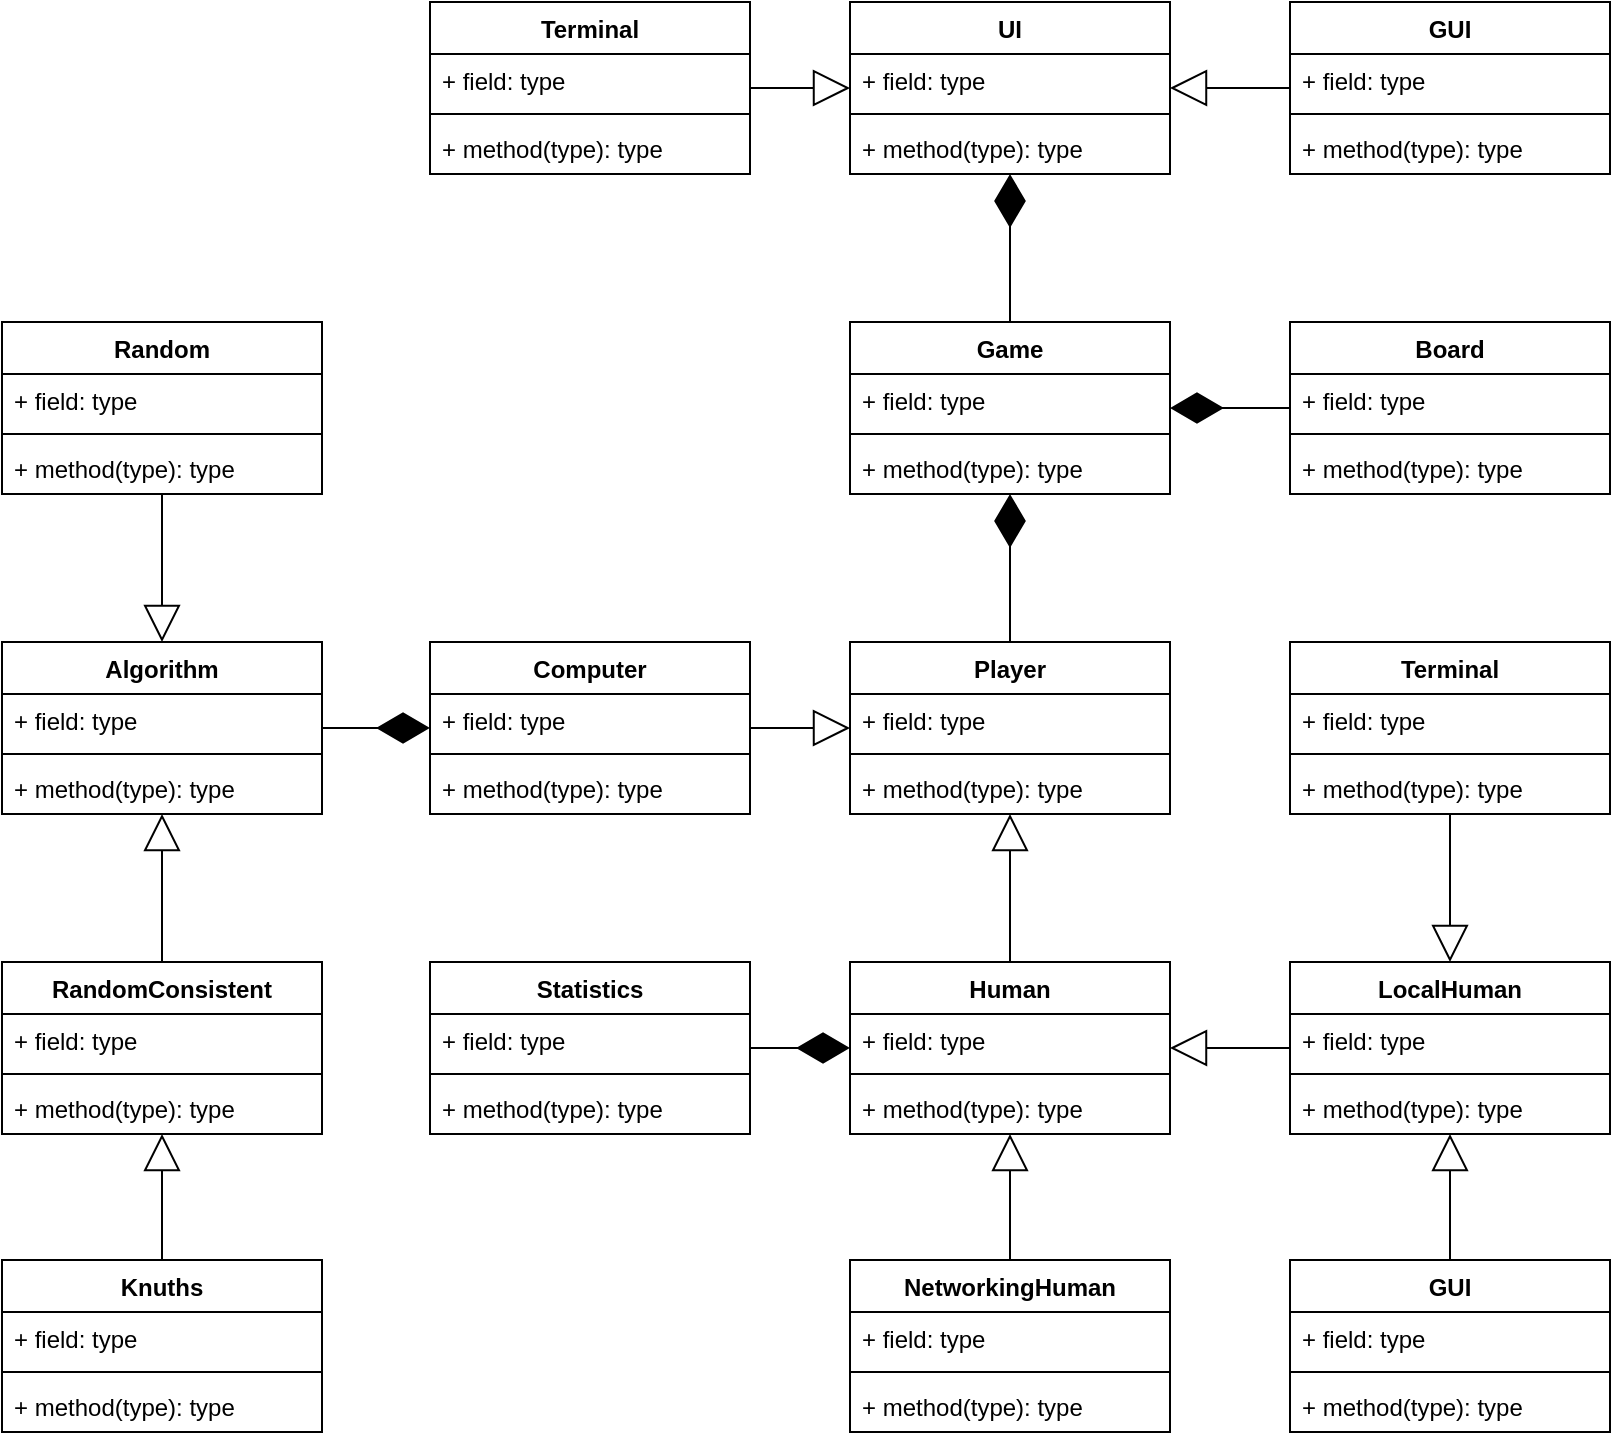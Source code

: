<mxfile>
    <diagram id="Xtzwa6VVvoEg-6TvjeYF" name="Page-1">
        <mxGraphModel dx="726" dy="509" grid="1" gridSize="10" guides="1" tooltips="1" connect="1" arrows="1" fold="1" page="1" pageScale="1" pageWidth="827" pageHeight="1169" math="0" shadow="0">
            <root>
                <mxCell id="0"/>
                <mxCell id="1" parent="0"/>
                <mxCell id="zvh0BNXRaEqvuYk_ANei-2" value="Game" style="swimlane;fontStyle=1;align=center;verticalAlign=top;childLayout=stackLayout;horizontal=1;startSize=26;horizontalStack=0;resizeParent=1;resizeParentMax=0;resizeLast=0;collapsible=1;marginBottom=0;" parent="1" vertex="1">
                    <mxGeometry x="434" y="170" width="160" height="86" as="geometry"/>
                </mxCell>
                <mxCell id="zvh0BNXRaEqvuYk_ANei-3" value="+ field: type" style="text;strokeColor=none;fillColor=none;align=left;verticalAlign=top;spacingLeft=4;spacingRight=4;overflow=hidden;rotatable=0;points=[[0,0.5],[1,0.5]];portConstraint=eastwest;" parent="zvh0BNXRaEqvuYk_ANei-2" vertex="1">
                    <mxGeometry y="26" width="160" height="26" as="geometry"/>
                </mxCell>
                <mxCell id="zvh0BNXRaEqvuYk_ANei-4" value="" style="line;strokeWidth=1;fillColor=none;align=left;verticalAlign=middle;spacingTop=-1;spacingLeft=3;spacingRight=3;rotatable=0;labelPosition=right;points=[];portConstraint=eastwest;" parent="zvh0BNXRaEqvuYk_ANei-2" vertex="1">
                    <mxGeometry y="52" width="160" height="8" as="geometry"/>
                </mxCell>
                <mxCell id="zvh0BNXRaEqvuYk_ANei-5" value="+ method(type): type" style="text;strokeColor=none;fillColor=none;align=left;verticalAlign=top;spacingLeft=4;spacingRight=4;overflow=hidden;rotatable=0;points=[[0,0.5],[1,0.5]];portConstraint=eastwest;" parent="zvh0BNXRaEqvuYk_ANei-2" vertex="1">
                    <mxGeometry y="60" width="160" height="26" as="geometry"/>
                </mxCell>
                <mxCell id="zvh0BNXRaEqvuYk_ANei-6" value="Terminal" style="swimlane;fontStyle=1;align=center;verticalAlign=top;childLayout=stackLayout;horizontal=1;startSize=26;horizontalStack=0;resizeParent=1;resizeParentMax=0;resizeLast=0;collapsible=1;marginBottom=0;" parent="1" vertex="1">
                    <mxGeometry x="654" y="330" width="160" height="86" as="geometry"/>
                </mxCell>
                <mxCell id="zvh0BNXRaEqvuYk_ANei-7" value="+ field: type" style="text;strokeColor=none;fillColor=none;align=left;verticalAlign=top;spacingLeft=4;spacingRight=4;overflow=hidden;rotatable=0;points=[[0,0.5],[1,0.5]];portConstraint=eastwest;" parent="zvh0BNXRaEqvuYk_ANei-6" vertex="1">
                    <mxGeometry y="26" width="160" height="26" as="geometry"/>
                </mxCell>
                <mxCell id="zvh0BNXRaEqvuYk_ANei-8" value="" style="line;strokeWidth=1;fillColor=none;align=left;verticalAlign=middle;spacingTop=-1;spacingLeft=3;spacingRight=3;rotatable=0;labelPosition=right;points=[];portConstraint=eastwest;" parent="zvh0BNXRaEqvuYk_ANei-6" vertex="1">
                    <mxGeometry y="52" width="160" height="8" as="geometry"/>
                </mxCell>
                <mxCell id="zvh0BNXRaEqvuYk_ANei-9" value="+ method(type): type" style="text;strokeColor=none;fillColor=none;align=left;verticalAlign=top;spacingLeft=4;spacingRight=4;overflow=hidden;rotatable=0;points=[[0,0.5],[1,0.5]];portConstraint=eastwest;" parent="zvh0BNXRaEqvuYk_ANei-6" vertex="1">
                    <mxGeometry y="60" width="160" height="26" as="geometry"/>
                </mxCell>
                <mxCell id="zvh0BNXRaEqvuYk_ANei-10" value="GUI" style="swimlane;fontStyle=1;align=center;verticalAlign=top;childLayout=stackLayout;horizontal=1;startSize=26;horizontalStack=0;resizeParent=1;resizeParentMax=0;resizeLast=0;collapsible=1;marginBottom=0;" parent="1" vertex="1">
                    <mxGeometry x="654" y="639" width="160" height="86" as="geometry"/>
                </mxCell>
                <mxCell id="zvh0BNXRaEqvuYk_ANei-11" value="+ field: type" style="text;strokeColor=none;fillColor=none;align=left;verticalAlign=top;spacingLeft=4;spacingRight=4;overflow=hidden;rotatable=0;points=[[0,0.5],[1,0.5]];portConstraint=eastwest;" parent="zvh0BNXRaEqvuYk_ANei-10" vertex="1">
                    <mxGeometry y="26" width="160" height="26" as="geometry"/>
                </mxCell>
                <mxCell id="zvh0BNXRaEqvuYk_ANei-12" value="" style="line;strokeWidth=1;fillColor=none;align=left;verticalAlign=middle;spacingTop=-1;spacingLeft=3;spacingRight=3;rotatable=0;labelPosition=right;points=[];portConstraint=eastwest;" parent="zvh0BNXRaEqvuYk_ANei-10" vertex="1">
                    <mxGeometry y="52" width="160" height="8" as="geometry"/>
                </mxCell>
                <mxCell id="zvh0BNXRaEqvuYk_ANei-13" value="+ method(type): type" style="text;strokeColor=none;fillColor=none;align=left;verticalAlign=top;spacingLeft=4;spacingRight=4;overflow=hidden;rotatable=0;points=[[0,0.5],[1,0.5]];portConstraint=eastwest;" parent="zvh0BNXRaEqvuYk_ANei-10" vertex="1">
                    <mxGeometry y="60" width="160" height="26" as="geometry"/>
                </mxCell>
                <mxCell id="zvh0BNXRaEqvuYk_ANei-28" value="Computer" style="swimlane;fontStyle=1;align=center;verticalAlign=top;childLayout=stackLayout;horizontal=1;startSize=26;horizontalStack=0;resizeParent=1;resizeParentMax=0;resizeLast=0;collapsible=1;marginBottom=0;" parent="1" vertex="1">
                    <mxGeometry x="224" y="330" width="160" height="86" as="geometry"/>
                </mxCell>
                <mxCell id="zvh0BNXRaEqvuYk_ANei-29" value="+ field: type" style="text;strokeColor=none;fillColor=none;align=left;verticalAlign=top;spacingLeft=4;spacingRight=4;overflow=hidden;rotatable=0;points=[[0,0.5],[1,0.5]];portConstraint=eastwest;" parent="zvh0BNXRaEqvuYk_ANei-28" vertex="1">
                    <mxGeometry y="26" width="160" height="26" as="geometry"/>
                </mxCell>
                <mxCell id="zvh0BNXRaEqvuYk_ANei-30" value="" style="line;strokeWidth=1;fillColor=none;align=left;verticalAlign=middle;spacingTop=-1;spacingLeft=3;spacingRight=3;rotatable=0;labelPosition=right;points=[];portConstraint=eastwest;" parent="zvh0BNXRaEqvuYk_ANei-28" vertex="1">
                    <mxGeometry y="52" width="160" height="8" as="geometry"/>
                </mxCell>
                <mxCell id="zvh0BNXRaEqvuYk_ANei-31" value="+ method(type): type" style="text;strokeColor=none;fillColor=none;align=left;verticalAlign=top;spacingLeft=4;spacingRight=4;overflow=hidden;rotatable=0;points=[[0,0.5],[1,0.5]];portConstraint=eastwest;" parent="zvh0BNXRaEqvuYk_ANei-28" vertex="1">
                    <mxGeometry y="60" width="160" height="26" as="geometry"/>
                </mxCell>
                <mxCell id="zvh0BNXRaEqvuYk_ANei-32" value="" style="endArrow=diamondThin;endFill=1;endSize=24;html=1;rounded=0;exitX=0.5;exitY=0;exitDx=0;exitDy=0;" parent="1" source="a4NBhfSJMRjFoHTR3aRK-1" target="zvh0BNXRaEqvuYk_ANei-2" edge="1">
                    <mxGeometry width="160" relative="1" as="geometry">
                        <mxPoint x="404" y="380" as="sourcePoint"/>
                        <mxPoint x="564" y="380" as="targetPoint"/>
                        <Array as="points">
                            <mxPoint x="514" y="333"/>
                        </Array>
                    </mxGeometry>
                </mxCell>
                <mxCell id="a4NBhfSJMRjFoHTR3aRK-1" value="Player" style="swimlane;fontStyle=1;align=center;verticalAlign=top;childLayout=stackLayout;horizontal=1;startSize=26;horizontalStack=0;resizeParent=1;resizeParentMax=0;resizeLast=0;collapsible=1;marginBottom=0;" parent="1" vertex="1">
                    <mxGeometry x="434" y="330" width="160" height="86" as="geometry"/>
                </mxCell>
                <mxCell id="a4NBhfSJMRjFoHTR3aRK-2" value="+ field: type" style="text;strokeColor=none;fillColor=none;align=left;verticalAlign=top;spacingLeft=4;spacingRight=4;overflow=hidden;rotatable=0;points=[[0,0.5],[1,0.5]];portConstraint=eastwest;" parent="a4NBhfSJMRjFoHTR3aRK-1" vertex="1">
                    <mxGeometry y="26" width="160" height="26" as="geometry"/>
                </mxCell>
                <mxCell id="a4NBhfSJMRjFoHTR3aRK-3" value="" style="line;strokeWidth=1;fillColor=none;align=left;verticalAlign=middle;spacingTop=-1;spacingLeft=3;spacingRight=3;rotatable=0;labelPosition=right;points=[];portConstraint=eastwest;" parent="a4NBhfSJMRjFoHTR3aRK-1" vertex="1">
                    <mxGeometry y="52" width="160" height="8" as="geometry"/>
                </mxCell>
                <mxCell id="a4NBhfSJMRjFoHTR3aRK-4" value="+ method(type): type" style="text;strokeColor=none;fillColor=none;align=left;verticalAlign=top;spacingLeft=4;spacingRight=4;overflow=hidden;rotatable=0;points=[[0,0.5],[1,0.5]];portConstraint=eastwest;" parent="a4NBhfSJMRjFoHTR3aRK-1" vertex="1">
                    <mxGeometry y="60" width="160" height="26" as="geometry"/>
                </mxCell>
                <mxCell id="a4NBhfSJMRjFoHTR3aRK-5" value="Human" style="swimlane;fontStyle=1;align=center;verticalAlign=top;childLayout=stackLayout;horizontal=1;startSize=26;horizontalStack=0;resizeParent=1;resizeParentMax=0;resizeLast=0;collapsible=1;marginBottom=0;" parent="1" vertex="1">
                    <mxGeometry x="434" y="490" width="160" height="86" as="geometry"/>
                </mxCell>
                <mxCell id="a4NBhfSJMRjFoHTR3aRK-6" value="+ field: type" style="text;strokeColor=none;fillColor=none;align=left;verticalAlign=top;spacingLeft=4;spacingRight=4;overflow=hidden;rotatable=0;points=[[0,0.5],[1,0.5]];portConstraint=eastwest;" parent="a4NBhfSJMRjFoHTR3aRK-5" vertex="1">
                    <mxGeometry y="26" width="160" height="26" as="geometry"/>
                </mxCell>
                <mxCell id="a4NBhfSJMRjFoHTR3aRK-7" value="" style="line;strokeWidth=1;fillColor=none;align=left;verticalAlign=middle;spacingTop=-1;spacingLeft=3;spacingRight=3;rotatable=0;labelPosition=right;points=[];portConstraint=eastwest;" parent="a4NBhfSJMRjFoHTR3aRK-5" vertex="1">
                    <mxGeometry y="52" width="160" height="8" as="geometry"/>
                </mxCell>
                <mxCell id="a4NBhfSJMRjFoHTR3aRK-8" value="+ method(type): type" style="text;strokeColor=none;fillColor=none;align=left;verticalAlign=top;spacingLeft=4;spacingRight=4;overflow=hidden;rotatable=0;points=[[0,0.5],[1,0.5]];portConstraint=eastwest;" parent="a4NBhfSJMRjFoHTR3aRK-5" vertex="1">
                    <mxGeometry y="60" width="160" height="26" as="geometry"/>
                </mxCell>
                <mxCell id="a4NBhfSJMRjFoHTR3aRK-9" value="NetworkingHuman" style="swimlane;fontStyle=1;align=center;verticalAlign=top;childLayout=stackLayout;horizontal=1;startSize=26;horizontalStack=0;resizeParent=1;resizeParentMax=0;resizeLast=0;collapsible=1;marginBottom=0;" parent="1" vertex="1">
                    <mxGeometry x="434" y="639" width="160" height="86" as="geometry"/>
                </mxCell>
                <mxCell id="a4NBhfSJMRjFoHTR3aRK-10" value="+ field: type" style="text;strokeColor=none;fillColor=none;align=left;verticalAlign=top;spacingLeft=4;spacingRight=4;overflow=hidden;rotatable=0;points=[[0,0.5],[1,0.5]];portConstraint=eastwest;" parent="a4NBhfSJMRjFoHTR3aRK-9" vertex="1">
                    <mxGeometry y="26" width="160" height="26" as="geometry"/>
                </mxCell>
                <mxCell id="a4NBhfSJMRjFoHTR3aRK-11" value="" style="line;strokeWidth=1;fillColor=none;align=left;verticalAlign=middle;spacingTop=-1;spacingLeft=3;spacingRight=3;rotatable=0;labelPosition=right;points=[];portConstraint=eastwest;" parent="a4NBhfSJMRjFoHTR3aRK-9" vertex="1">
                    <mxGeometry y="52" width="160" height="8" as="geometry"/>
                </mxCell>
                <mxCell id="a4NBhfSJMRjFoHTR3aRK-12" value="+ method(type): type" style="text;strokeColor=none;fillColor=none;align=left;verticalAlign=top;spacingLeft=4;spacingRight=4;overflow=hidden;rotatable=0;points=[[0,0.5],[1,0.5]];portConstraint=eastwest;" parent="a4NBhfSJMRjFoHTR3aRK-9" vertex="1">
                    <mxGeometry y="60" width="160" height="26" as="geometry"/>
                </mxCell>
                <mxCell id="a4NBhfSJMRjFoHTR3aRK-17" value="LocalHuman" style="swimlane;fontStyle=1;align=center;verticalAlign=top;childLayout=stackLayout;horizontal=1;startSize=26;horizontalStack=0;resizeParent=1;resizeParentMax=0;resizeLast=0;collapsible=1;marginBottom=0;" parent="1" vertex="1">
                    <mxGeometry x="654" y="490" width="160" height="86" as="geometry"/>
                </mxCell>
                <mxCell id="a4NBhfSJMRjFoHTR3aRK-18" value="+ field: type" style="text;strokeColor=none;fillColor=none;align=left;verticalAlign=top;spacingLeft=4;spacingRight=4;overflow=hidden;rotatable=0;points=[[0,0.5],[1,0.5]];portConstraint=eastwest;" parent="a4NBhfSJMRjFoHTR3aRK-17" vertex="1">
                    <mxGeometry y="26" width="160" height="26" as="geometry"/>
                </mxCell>
                <mxCell id="a4NBhfSJMRjFoHTR3aRK-19" value="" style="line;strokeWidth=1;fillColor=none;align=left;verticalAlign=middle;spacingTop=-1;spacingLeft=3;spacingRight=3;rotatable=0;labelPosition=right;points=[];portConstraint=eastwest;" parent="a4NBhfSJMRjFoHTR3aRK-17" vertex="1">
                    <mxGeometry y="52" width="160" height="8" as="geometry"/>
                </mxCell>
                <mxCell id="a4NBhfSJMRjFoHTR3aRK-20" value="+ method(type): type" style="text;strokeColor=none;fillColor=none;align=left;verticalAlign=top;spacingLeft=4;spacingRight=4;overflow=hidden;rotatable=0;points=[[0,0.5],[1,0.5]];portConstraint=eastwest;" parent="a4NBhfSJMRjFoHTR3aRK-17" vertex="1">
                    <mxGeometry y="60" width="160" height="26" as="geometry"/>
                </mxCell>
                <mxCell id="4D1YSKRCDHBC9nBtYqDq-3" value="" style="endArrow=block;endSize=16;endFill=0;html=1;rounded=0;" parent="1" source="zvh0BNXRaEqvuYk_ANei-6" target="a4NBhfSJMRjFoHTR3aRK-17" edge="1">
                    <mxGeometry width="160" relative="1" as="geometry">
                        <mxPoint x="-46" y="705" as="sourcePoint"/>
                        <mxPoint x="114" y="705" as="targetPoint"/>
                        <Array as="points"/>
                    </mxGeometry>
                </mxCell>
                <mxCell id="4D1YSKRCDHBC9nBtYqDq-6" value="" style="endArrow=block;endSize=16;endFill=0;html=1;rounded=0;" parent="1" source="zvh0BNXRaEqvuYk_ANei-28" target="a4NBhfSJMRjFoHTR3aRK-1" edge="1">
                    <mxGeometry width="160" relative="1" as="geometry">
                        <mxPoint x="304" y="307" as="sourcePoint"/>
                        <mxPoint x="384" y="190" as="targetPoint"/>
                        <Array as="points"/>
                    </mxGeometry>
                </mxCell>
                <mxCell id="4D1YSKRCDHBC9nBtYqDq-7" value="" style="endArrow=block;endSize=16;endFill=0;html=1;rounded=0;" parent="1" source="a4NBhfSJMRjFoHTR3aRK-5" target="a4NBhfSJMRjFoHTR3aRK-1" edge="1">
                    <mxGeometry width="160" relative="1" as="geometry">
                        <mxPoint x="684" y="533" as="sourcePoint"/>
                        <mxPoint x="764" y="416" as="targetPoint"/>
                        <Array as="points"/>
                    </mxGeometry>
                </mxCell>
                <mxCell id="4D1YSKRCDHBC9nBtYqDq-8" value="" style="endArrow=block;endSize=16;endFill=0;html=1;rounded=0;" parent="1" source="a4NBhfSJMRjFoHTR3aRK-17" target="a4NBhfSJMRjFoHTR3aRK-5" edge="1">
                    <mxGeometry width="160" relative="1" as="geometry">
                        <mxPoint x="364" y="547" as="sourcePoint"/>
                        <mxPoint x="444" y="430" as="targetPoint"/>
                        <Array as="points"/>
                    </mxGeometry>
                </mxCell>
                <mxCell id="4D1YSKRCDHBC9nBtYqDq-9" value="" style="endArrow=block;endSize=16;endFill=0;html=1;rounded=0;" parent="1" source="a4NBhfSJMRjFoHTR3aRK-9" target="a4NBhfSJMRjFoHTR3aRK-5" edge="1">
                    <mxGeometry width="160" relative="1" as="geometry">
                        <mxPoint x="524" y="500" as="sourcePoint"/>
                        <mxPoint x="524" y="426" as="targetPoint"/>
                        <Array as="points"/>
                    </mxGeometry>
                </mxCell>
                <mxCell id="4D1YSKRCDHBC9nBtYqDq-10" value="Statistics" style="swimlane;fontStyle=1;align=center;verticalAlign=top;childLayout=stackLayout;horizontal=1;startSize=26;horizontalStack=0;resizeParent=1;resizeParentMax=0;resizeLast=0;collapsible=1;marginBottom=0;" parent="1" vertex="1">
                    <mxGeometry x="224" y="490" width="160" height="86" as="geometry"/>
                </mxCell>
                <mxCell id="4D1YSKRCDHBC9nBtYqDq-11" value="+ field: type" style="text;strokeColor=none;fillColor=none;align=left;verticalAlign=top;spacingLeft=4;spacingRight=4;overflow=hidden;rotatable=0;points=[[0,0.5],[1,0.5]];portConstraint=eastwest;" parent="4D1YSKRCDHBC9nBtYqDq-10" vertex="1">
                    <mxGeometry y="26" width="160" height="26" as="geometry"/>
                </mxCell>
                <mxCell id="4D1YSKRCDHBC9nBtYqDq-12" value="" style="line;strokeWidth=1;fillColor=none;align=left;verticalAlign=middle;spacingTop=-1;spacingLeft=3;spacingRight=3;rotatable=0;labelPosition=right;points=[];portConstraint=eastwest;" parent="4D1YSKRCDHBC9nBtYqDq-10" vertex="1">
                    <mxGeometry y="52" width="160" height="8" as="geometry"/>
                </mxCell>
                <mxCell id="4D1YSKRCDHBC9nBtYqDq-13" value="+ method(type): type" style="text;strokeColor=none;fillColor=none;align=left;verticalAlign=top;spacingLeft=4;spacingRight=4;overflow=hidden;rotatable=0;points=[[0,0.5],[1,0.5]];portConstraint=eastwest;" parent="4D1YSKRCDHBC9nBtYqDq-10" vertex="1">
                    <mxGeometry y="60" width="160" height="26" as="geometry"/>
                </mxCell>
                <mxCell id="4D1YSKRCDHBC9nBtYqDq-15" value="" style="endArrow=diamondThin;endFill=1;endSize=24;html=1;rounded=0;" parent="1" source="4D1YSKRCDHBC9nBtYqDq-10" target="a4NBhfSJMRjFoHTR3aRK-5" edge="1">
                    <mxGeometry width="160" relative="1" as="geometry">
                        <mxPoint x="654" y="549" as="sourcePoint"/>
                        <mxPoint x="654" y="475" as="targetPoint"/>
                        <Array as="points"/>
                    </mxGeometry>
                </mxCell>
                <mxCell id="M8xaA3jgXzXwJ5VbGbtO-2" value="" style="endArrow=diamondThin;endFill=1;endSize=24;html=1;rounded=0;" parent="1" source="M8xaA3jgXzXwJ5VbGbtO-3" target="zvh0BNXRaEqvuYk_ANei-2" edge="1">
                    <mxGeometry width="160" relative="1" as="geometry">
                        <mxPoint x="634" y="213" as="sourcePoint"/>
                        <mxPoint x="564" y="543" as="targetPoint"/>
                        <Array as="points"/>
                    </mxGeometry>
                </mxCell>
                <mxCell id="M8xaA3jgXzXwJ5VbGbtO-3" value="Board" style="swimlane;fontStyle=1;align=center;verticalAlign=top;childLayout=stackLayout;horizontal=1;startSize=26;horizontalStack=0;resizeParent=1;resizeParentMax=0;resizeLast=0;collapsible=1;marginBottom=0;" parent="1" vertex="1">
                    <mxGeometry x="654" y="170" width="160" height="86" as="geometry"/>
                </mxCell>
                <mxCell id="M8xaA3jgXzXwJ5VbGbtO-4" value="+ field: type" style="text;strokeColor=none;fillColor=none;align=left;verticalAlign=top;spacingLeft=4;spacingRight=4;overflow=hidden;rotatable=0;points=[[0,0.5],[1,0.5]];portConstraint=eastwest;" parent="M8xaA3jgXzXwJ5VbGbtO-3" vertex="1">
                    <mxGeometry y="26" width="160" height="26" as="geometry"/>
                </mxCell>
                <mxCell id="M8xaA3jgXzXwJ5VbGbtO-5" value="" style="line;strokeWidth=1;fillColor=none;align=left;verticalAlign=middle;spacingTop=-1;spacingLeft=3;spacingRight=3;rotatable=0;labelPosition=right;points=[];portConstraint=eastwest;" parent="M8xaA3jgXzXwJ5VbGbtO-3" vertex="1">
                    <mxGeometry y="52" width="160" height="8" as="geometry"/>
                </mxCell>
                <mxCell id="M8xaA3jgXzXwJ5VbGbtO-6" value="+ method(type): type" style="text;strokeColor=none;fillColor=none;align=left;verticalAlign=top;spacingLeft=4;spacingRight=4;overflow=hidden;rotatable=0;points=[[0,0.5],[1,0.5]];portConstraint=eastwest;" parent="M8xaA3jgXzXwJ5VbGbtO-3" vertex="1">
                    <mxGeometry y="60" width="160" height="26" as="geometry"/>
                </mxCell>
                <mxCell id="waAP4hCyBEqmokX73J-E-1" value="" style="endArrow=block;endSize=16;endFill=0;html=1;rounded=0;" parent="1" source="zvh0BNXRaEqvuYk_ANei-10" target="a4NBhfSJMRjFoHTR3aRK-17" edge="1">
                    <mxGeometry width="160" relative="1" as="geometry">
                        <mxPoint x="244" y="860" as="sourcePoint"/>
                        <mxPoint x="244" y="786" as="targetPoint"/>
                        <Array as="points"/>
                    </mxGeometry>
                </mxCell>
                <mxCell id="HEcjyZ8CbeDTqWJ0e1cW-1" value="UI" style="swimlane;fontStyle=1;align=center;verticalAlign=top;childLayout=stackLayout;horizontal=1;startSize=26;horizontalStack=0;resizeParent=1;resizeParentMax=0;resizeLast=0;collapsible=1;marginBottom=0;" parent="1" vertex="1">
                    <mxGeometry x="434" y="10" width="160" height="86" as="geometry"/>
                </mxCell>
                <mxCell id="HEcjyZ8CbeDTqWJ0e1cW-2" value="+ field: type" style="text;strokeColor=none;fillColor=none;align=left;verticalAlign=top;spacingLeft=4;spacingRight=4;overflow=hidden;rotatable=0;points=[[0,0.5],[1,0.5]];portConstraint=eastwest;" parent="HEcjyZ8CbeDTqWJ0e1cW-1" vertex="1">
                    <mxGeometry y="26" width="160" height="26" as="geometry"/>
                </mxCell>
                <mxCell id="HEcjyZ8CbeDTqWJ0e1cW-3" value="" style="line;strokeWidth=1;fillColor=none;align=left;verticalAlign=middle;spacingTop=-1;spacingLeft=3;spacingRight=3;rotatable=0;labelPosition=right;points=[];portConstraint=eastwest;" parent="HEcjyZ8CbeDTqWJ0e1cW-1" vertex="1">
                    <mxGeometry y="52" width="160" height="8" as="geometry"/>
                </mxCell>
                <mxCell id="HEcjyZ8CbeDTqWJ0e1cW-4" value="+ method(type): type" style="text;strokeColor=none;fillColor=none;align=left;verticalAlign=top;spacingLeft=4;spacingRight=4;overflow=hidden;rotatable=0;points=[[0,0.5],[1,0.5]];portConstraint=eastwest;" parent="HEcjyZ8CbeDTqWJ0e1cW-1" vertex="1">
                    <mxGeometry y="60" width="160" height="26" as="geometry"/>
                </mxCell>
                <mxCell id="HEcjyZ8CbeDTqWJ0e1cW-5" value="" style="endArrow=block;endSize=16;endFill=0;html=1;rounded=0;" parent="1" source="HEcjyZ8CbeDTqWJ0e1cW-6" target="HEcjyZ8CbeDTqWJ0e1cW-1" edge="1">
                    <mxGeometry width="160" relative="1" as="geometry">
                        <mxPoint x="350" y="70" as="sourcePoint"/>
                        <mxPoint x="444" y="383" as="targetPoint"/>
                        <Array as="points"/>
                    </mxGeometry>
                </mxCell>
                <mxCell id="HEcjyZ8CbeDTqWJ0e1cW-6" value="Terminal" style="swimlane;fontStyle=1;align=center;verticalAlign=top;childLayout=stackLayout;horizontal=1;startSize=26;horizontalStack=0;resizeParent=1;resizeParentMax=0;resizeLast=0;collapsible=1;marginBottom=0;" parent="1" vertex="1">
                    <mxGeometry x="224" y="10" width="160" height="86" as="geometry"/>
                </mxCell>
                <mxCell id="HEcjyZ8CbeDTqWJ0e1cW-7" value="+ field: type" style="text;strokeColor=none;fillColor=none;align=left;verticalAlign=top;spacingLeft=4;spacingRight=4;overflow=hidden;rotatable=0;points=[[0,0.5],[1,0.5]];portConstraint=eastwest;" parent="HEcjyZ8CbeDTqWJ0e1cW-6" vertex="1">
                    <mxGeometry y="26" width="160" height="26" as="geometry"/>
                </mxCell>
                <mxCell id="HEcjyZ8CbeDTqWJ0e1cW-8" value="" style="line;strokeWidth=1;fillColor=none;align=left;verticalAlign=middle;spacingTop=-1;spacingLeft=3;spacingRight=3;rotatable=0;labelPosition=right;points=[];portConstraint=eastwest;" parent="HEcjyZ8CbeDTqWJ0e1cW-6" vertex="1">
                    <mxGeometry y="52" width="160" height="8" as="geometry"/>
                </mxCell>
                <mxCell id="HEcjyZ8CbeDTqWJ0e1cW-9" value="+ method(type): type" style="text;strokeColor=none;fillColor=none;align=left;verticalAlign=top;spacingLeft=4;spacingRight=4;overflow=hidden;rotatable=0;points=[[0,0.5],[1,0.5]];portConstraint=eastwest;" parent="HEcjyZ8CbeDTqWJ0e1cW-6" vertex="1">
                    <mxGeometry y="60" width="160" height="26" as="geometry"/>
                </mxCell>
                <mxCell id="HEcjyZ8CbeDTqWJ0e1cW-11" value="" style="endArrow=diamondThin;endFill=1;endSize=24;html=1;rounded=0;" parent="1" source="zvh0BNXRaEqvuYk_ANei-2" target="HEcjyZ8CbeDTqWJ0e1cW-1" edge="1">
                    <mxGeometry width="160" relative="1" as="geometry">
                        <mxPoint x="704" y="223" as="sourcePoint"/>
                        <mxPoint x="604" y="223" as="targetPoint"/>
                        <Array as="points"/>
                    </mxGeometry>
                </mxCell>
                <mxCell id="HEcjyZ8CbeDTqWJ0e1cW-12" value="GUI" style="swimlane;fontStyle=1;align=center;verticalAlign=top;childLayout=stackLayout;horizontal=1;startSize=26;horizontalStack=0;resizeParent=1;resizeParentMax=0;resizeLast=0;collapsible=1;marginBottom=0;" parent="1" vertex="1">
                    <mxGeometry x="654" y="10" width="160" height="86" as="geometry"/>
                </mxCell>
                <mxCell id="HEcjyZ8CbeDTqWJ0e1cW-13" value="+ field: type" style="text;strokeColor=none;fillColor=none;align=left;verticalAlign=top;spacingLeft=4;spacingRight=4;overflow=hidden;rotatable=0;points=[[0,0.5],[1,0.5]];portConstraint=eastwest;" parent="HEcjyZ8CbeDTqWJ0e1cW-12" vertex="1">
                    <mxGeometry y="26" width="160" height="26" as="geometry"/>
                </mxCell>
                <mxCell id="HEcjyZ8CbeDTqWJ0e1cW-14" value="" style="line;strokeWidth=1;fillColor=none;align=left;verticalAlign=middle;spacingTop=-1;spacingLeft=3;spacingRight=3;rotatable=0;labelPosition=right;points=[];portConstraint=eastwest;" parent="HEcjyZ8CbeDTqWJ0e1cW-12" vertex="1">
                    <mxGeometry y="52" width="160" height="8" as="geometry"/>
                </mxCell>
                <mxCell id="HEcjyZ8CbeDTqWJ0e1cW-15" value="+ method(type): type" style="text;strokeColor=none;fillColor=none;align=left;verticalAlign=top;spacingLeft=4;spacingRight=4;overflow=hidden;rotatable=0;points=[[0,0.5],[1,0.5]];portConstraint=eastwest;" parent="HEcjyZ8CbeDTqWJ0e1cW-12" vertex="1">
                    <mxGeometry y="60" width="160" height="26" as="geometry"/>
                </mxCell>
                <mxCell id="HEcjyZ8CbeDTqWJ0e1cW-16" value="" style="endArrow=block;endSize=16;endFill=0;html=1;rounded=0;" parent="1" source="HEcjyZ8CbeDTqWJ0e1cW-12" target="HEcjyZ8CbeDTqWJ0e1cW-1" edge="1">
                    <mxGeometry width="160" relative="1" as="geometry">
                        <mxPoint x="324" y="63" as="sourcePoint"/>
                        <mxPoint x="404" y="63" as="targetPoint"/>
                        <Array as="points"/>
                    </mxGeometry>
                </mxCell>
                <mxCell id="2" value="Algorithm" style="swimlane;fontStyle=1;align=center;verticalAlign=top;childLayout=stackLayout;horizontal=1;startSize=26;horizontalStack=0;resizeParent=1;resizeParentMax=0;resizeLast=0;collapsible=1;marginBottom=0;" parent="1" vertex="1">
                    <mxGeometry x="10" y="330" width="160" height="86" as="geometry"/>
                </mxCell>
                <mxCell id="3" value="+ field: type" style="text;strokeColor=none;fillColor=none;align=left;verticalAlign=top;spacingLeft=4;spacingRight=4;overflow=hidden;rotatable=0;points=[[0,0.5],[1,0.5]];portConstraint=eastwest;" parent="2" vertex="1">
                    <mxGeometry y="26" width="160" height="26" as="geometry"/>
                </mxCell>
                <mxCell id="4" value="" style="line;strokeWidth=1;fillColor=none;align=left;verticalAlign=middle;spacingTop=-1;spacingLeft=3;spacingRight=3;rotatable=0;labelPosition=right;points=[];portConstraint=eastwest;" parent="2" vertex="1">
                    <mxGeometry y="52" width="160" height="8" as="geometry"/>
                </mxCell>
                <mxCell id="5" value="+ method(type): type" style="text;strokeColor=none;fillColor=none;align=left;verticalAlign=top;spacingLeft=4;spacingRight=4;overflow=hidden;rotatable=0;points=[[0,0.5],[1,0.5]];portConstraint=eastwest;" parent="2" vertex="1">
                    <mxGeometry y="60" width="160" height="26" as="geometry"/>
                </mxCell>
                <mxCell id="7" value="" style="endArrow=diamondThin;endFill=1;endSize=24;html=1;rounded=0;" parent="1" source="2" target="zvh0BNXRaEqvuYk_ANei-28" edge="1">
                    <mxGeometry width="160" relative="1" as="geometry">
                        <mxPoint x="420" y="304" as="sourcePoint"/>
                        <mxPoint x="420" y="230" as="targetPoint"/>
                        <Array as="points"/>
                    </mxGeometry>
                </mxCell>
                <mxCell id="8" value="Knuths" style="swimlane;fontStyle=1;align=center;verticalAlign=top;childLayout=stackLayout;horizontal=1;startSize=26;horizontalStack=0;resizeParent=1;resizeParentMax=0;resizeLast=0;collapsible=1;marginBottom=0;" vertex="1" parent="1">
                    <mxGeometry x="10" y="639" width="160" height="86" as="geometry"/>
                </mxCell>
                <mxCell id="9" value="+ field: type" style="text;strokeColor=none;fillColor=none;align=left;verticalAlign=top;spacingLeft=4;spacingRight=4;overflow=hidden;rotatable=0;points=[[0,0.5],[1,0.5]];portConstraint=eastwest;" vertex="1" parent="8">
                    <mxGeometry y="26" width="160" height="26" as="geometry"/>
                </mxCell>
                <mxCell id="10" value="" style="line;strokeWidth=1;fillColor=none;align=left;verticalAlign=middle;spacingTop=-1;spacingLeft=3;spacingRight=3;rotatable=0;labelPosition=right;points=[];portConstraint=eastwest;" vertex="1" parent="8">
                    <mxGeometry y="52" width="160" height="8" as="geometry"/>
                </mxCell>
                <mxCell id="11" value="+ method(type): type" style="text;strokeColor=none;fillColor=none;align=left;verticalAlign=top;spacingLeft=4;spacingRight=4;overflow=hidden;rotatable=0;points=[[0,0.5],[1,0.5]];portConstraint=eastwest;" vertex="1" parent="8">
                    <mxGeometry y="60" width="160" height="26" as="geometry"/>
                </mxCell>
                <mxCell id="12" value="RandomConsistent" style="swimlane;fontStyle=1;align=center;verticalAlign=top;childLayout=stackLayout;horizontal=1;startSize=26;horizontalStack=0;resizeParent=1;resizeParentMax=0;resizeLast=0;collapsible=1;marginBottom=0;" vertex="1" parent="1">
                    <mxGeometry x="10" y="490" width="160" height="86" as="geometry"/>
                </mxCell>
                <mxCell id="13" value="+ field: type" style="text;strokeColor=none;fillColor=none;align=left;verticalAlign=top;spacingLeft=4;spacingRight=4;overflow=hidden;rotatable=0;points=[[0,0.5],[1,0.5]];portConstraint=eastwest;" vertex="1" parent="12">
                    <mxGeometry y="26" width="160" height="26" as="geometry"/>
                </mxCell>
                <mxCell id="14" value="" style="line;strokeWidth=1;fillColor=none;align=left;verticalAlign=middle;spacingTop=-1;spacingLeft=3;spacingRight=3;rotatable=0;labelPosition=right;points=[];portConstraint=eastwest;" vertex="1" parent="12">
                    <mxGeometry y="52" width="160" height="8" as="geometry"/>
                </mxCell>
                <mxCell id="15" value="+ method(type): type" style="text;strokeColor=none;fillColor=none;align=left;verticalAlign=top;spacingLeft=4;spacingRight=4;overflow=hidden;rotatable=0;points=[[0,0.5],[1,0.5]];portConstraint=eastwest;" vertex="1" parent="12">
                    <mxGeometry y="60" width="160" height="26" as="geometry"/>
                </mxCell>
                <mxCell id="16" value="Random" style="swimlane;fontStyle=1;align=center;verticalAlign=top;childLayout=stackLayout;horizontal=1;startSize=26;horizontalStack=0;resizeParent=1;resizeParentMax=0;resizeLast=0;collapsible=1;marginBottom=0;" vertex="1" parent="1">
                    <mxGeometry x="10" y="170" width="160" height="86" as="geometry"/>
                </mxCell>
                <mxCell id="17" value="+ field: type" style="text;strokeColor=none;fillColor=none;align=left;verticalAlign=top;spacingLeft=4;spacingRight=4;overflow=hidden;rotatable=0;points=[[0,0.5],[1,0.5]];portConstraint=eastwest;" vertex="1" parent="16">
                    <mxGeometry y="26" width="160" height="26" as="geometry"/>
                </mxCell>
                <mxCell id="18" value="" style="line;strokeWidth=1;fillColor=none;align=left;verticalAlign=middle;spacingTop=-1;spacingLeft=3;spacingRight=3;rotatable=0;labelPosition=right;points=[];portConstraint=eastwest;" vertex="1" parent="16">
                    <mxGeometry y="52" width="160" height="8" as="geometry"/>
                </mxCell>
                <mxCell id="19" value="+ method(type): type" style="text;strokeColor=none;fillColor=none;align=left;verticalAlign=top;spacingLeft=4;spacingRight=4;overflow=hidden;rotatable=0;points=[[0,0.5],[1,0.5]];portConstraint=eastwest;" vertex="1" parent="16">
                    <mxGeometry y="60" width="160" height="26" as="geometry"/>
                </mxCell>
                <mxCell id="20" value="" style="endArrow=block;endSize=16;endFill=0;html=1;rounded=0;" edge="1" parent="1" source="16" target="2">
                    <mxGeometry width="160" relative="1" as="geometry">
                        <mxPoint x="394" y="383" as="sourcePoint"/>
                        <mxPoint x="444" y="383" as="targetPoint"/>
                        <Array as="points"/>
                    </mxGeometry>
                </mxCell>
                <mxCell id="21" value="" style="endArrow=block;endSize=16;endFill=0;html=1;rounded=0;" edge="1" parent="1" source="12" target="2">
                    <mxGeometry width="160" relative="1" as="geometry">
                        <mxPoint x="404" y="393" as="sourcePoint"/>
                        <mxPoint x="454" y="393" as="targetPoint"/>
                        <Array as="points"/>
                    </mxGeometry>
                </mxCell>
                <mxCell id="22" value="" style="endArrow=block;endSize=16;endFill=0;html=1;rounded=0;" edge="1" parent="1" source="8" target="12">
                    <mxGeometry width="160" relative="1" as="geometry">
                        <mxPoint x="414" y="403" as="sourcePoint"/>
                        <mxPoint x="464" y="403" as="targetPoint"/>
                        <Array as="points"/>
                    </mxGeometry>
                </mxCell>
            </root>
        </mxGraphModel>
    </diagram>
</mxfile>